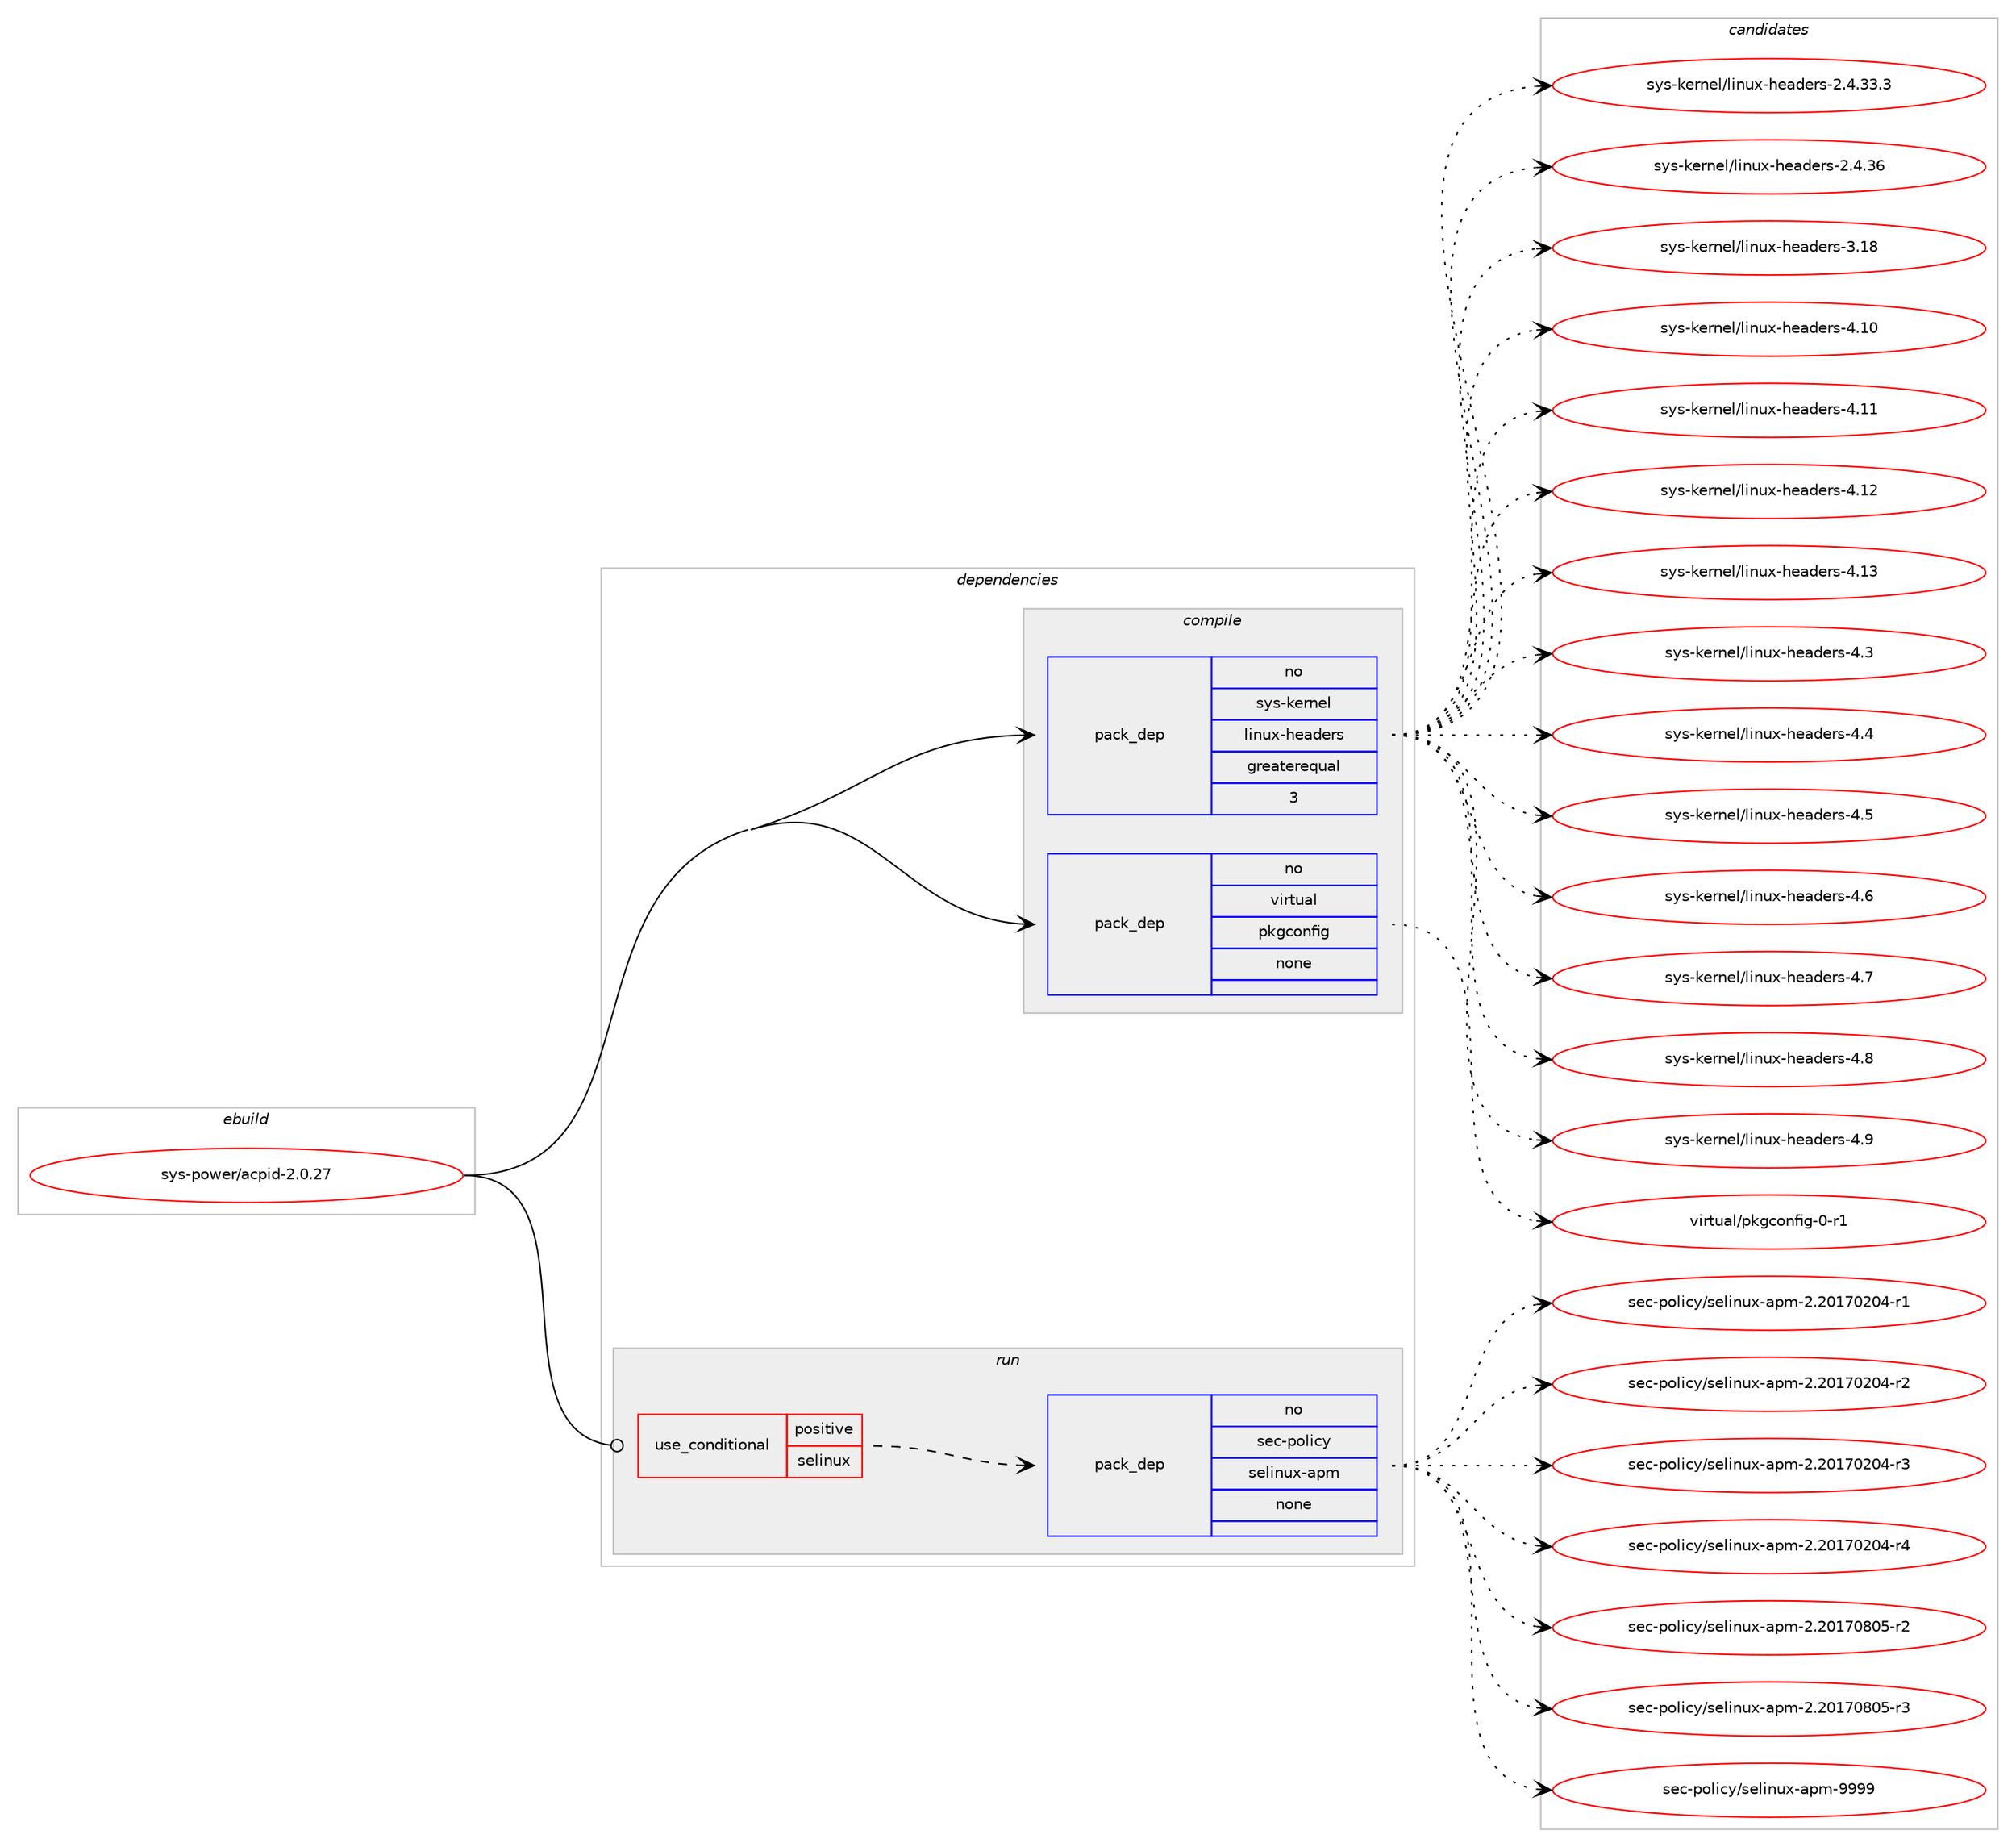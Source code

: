 digraph prolog {

# *************
# Graph options
# *************

newrank=true;
concentrate=true;
compound=true;
graph [rankdir=LR,fontname=Helvetica,fontsize=10,ranksep=1.5];#, ranksep=2.5, nodesep=0.2];
edge  [arrowhead=vee];
node  [fontname=Helvetica,fontsize=10];

# **********
# The ebuild
# **********

subgraph cluster_leftcol {
color=gray;
rank=same;
label=<<i>ebuild</i>>;
id [label="sys-power/acpid-2.0.27", color=red, width=4, href="../sys-power/acpid-2.0.27.svg"];
}

# ****************
# The dependencies
# ****************

subgraph cluster_midcol {
color=gray;
label=<<i>dependencies</i>>;
subgraph cluster_compile {
fillcolor="#eeeeee";
style=filled;
label=<<i>compile</i>>;
subgraph pack368536 {
dependency495874 [label=<<TABLE BORDER="0" CELLBORDER="1" CELLSPACING="0" CELLPADDING="4" WIDTH="220"><TR><TD ROWSPAN="6" CELLPADDING="30">pack_dep</TD></TR><TR><TD WIDTH="110">no</TD></TR><TR><TD>sys-kernel</TD></TR><TR><TD>linux-headers</TD></TR><TR><TD>greaterequal</TD></TR><TR><TD>3</TD></TR></TABLE>>, shape=none, color=blue];
}
id:e -> dependency495874:w [weight=20,style="solid",arrowhead="vee"];
subgraph pack368537 {
dependency495875 [label=<<TABLE BORDER="0" CELLBORDER="1" CELLSPACING="0" CELLPADDING="4" WIDTH="220"><TR><TD ROWSPAN="6" CELLPADDING="30">pack_dep</TD></TR><TR><TD WIDTH="110">no</TD></TR><TR><TD>virtual</TD></TR><TR><TD>pkgconfig</TD></TR><TR><TD>none</TD></TR><TR><TD></TD></TR></TABLE>>, shape=none, color=blue];
}
id:e -> dependency495875:w [weight=20,style="solid",arrowhead="vee"];
}
subgraph cluster_compileandrun {
fillcolor="#eeeeee";
style=filled;
label=<<i>compile and run</i>>;
}
subgraph cluster_run {
fillcolor="#eeeeee";
style=filled;
label=<<i>run</i>>;
subgraph cond118548 {
dependency495876 [label=<<TABLE BORDER="0" CELLBORDER="1" CELLSPACING="0" CELLPADDING="4"><TR><TD ROWSPAN="3" CELLPADDING="10">use_conditional</TD></TR><TR><TD>positive</TD></TR><TR><TD>selinux</TD></TR></TABLE>>, shape=none, color=red];
subgraph pack368538 {
dependency495877 [label=<<TABLE BORDER="0" CELLBORDER="1" CELLSPACING="0" CELLPADDING="4" WIDTH="220"><TR><TD ROWSPAN="6" CELLPADDING="30">pack_dep</TD></TR><TR><TD WIDTH="110">no</TD></TR><TR><TD>sec-policy</TD></TR><TR><TD>selinux-apm</TD></TR><TR><TD>none</TD></TR><TR><TD></TD></TR></TABLE>>, shape=none, color=blue];
}
dependency495876:e -> dependency495877:w [weight=20,style="dashed",arrowhead="vee"];
}
id:e -> dependency495876:w [weight=20,style="solid",arrowhead="odot"];
}
}

# **************
# The candidates
# **************

subgraph cluster_choices {
rank=same;
color=gray;
label=<<i>candidates</i>>;

subgraph choice368536 {
color=black;
nodesep=1;
choice11512111545107101114110101108471081051101171204510410197100101114115455046524651514651 [label="sys-kernel/linux-headers-2.4.33.3", color=red, width=4,href="../sys-kernel/linux-headers-2.4.33.3.svg"];
choice1151211154510710111411010110847108105110117120451041019710010111411545504652465154 [label="sys-kernel/linux-headers-2.4.36", color=red, width=4,href="../sys-kernel/linux-headers-2.4.36.svg"];
choice115121115451071011141101011084710810511011712045104101971001011141154551464956 [label="sys-kernel/linux-headers-3.18", color=red, width=4,href="../sys-kernel/linux-headers-3.18.svg"];
choice115121115451071011141101011084710810511011712045104101971001011141154552464948 [label="sys-kernel/linux-headers-4.10", color=red, width=4,href="../sys-kernel/linux-headers-4.10.svg"];
choice115121115451071011141101011084710810511011712045104101971001011141154552464949 [label="sys-kernel/linux-headers-4.11", color=red, width=4,href="../sys-kernel/linux-headers-4.11.svg"];
choice115121115451071011141101011084710810511011712045104101971001011141154552464950 [label="sys-kernel/linux-headers-4.12", color=red, width=4,href="../sys-kernel/linux-headers-4.12.svg"];
choice115121115451071011141101011084710810511011712045104101971001011141154552464951 [label="sys-kernel/linux-headers-4.13", color=red, width=4,href="../sys-kernel/linux-headers-4.13.svg"];
choice1151211154510710111411010110847108105110117120451041019710010111411545524651 [label="sys-kernel/linux-headers-4.3", color=red, width=4,href="../sys-kernel/linux-headers-4.3.svg"];
choice1151211154510710111411010110847108105110117120451041019710010111411545524652 [label="sys-kernel/linux-headers-4.4", color=red, width=4,href="../sys-kernel/linux-headers-4.4.svg"];
choice1151211154510710111411010110847108105110117120451041019710010111411545524653 [label="sys-kernel/linux-headers-4.5", color=red, width=4,href="../sys-kernel/linux-headers-4.5.svg"];
choice1151211154510710111411010110847108105110117120451041019710010111411545524654 [label="sys-kernel/linux-headers-4.6", color=red, width=4,href="../sys-kernel/linux-headers-4.6.svg"];
choice1151211154510710111411010110847108105110117120451041019710010111411545524655 [label="sys-kernel/linux-headers-4.7", color=red, width=4,href="../sys-kernel/linux-headers-4.7.svg"];
choice1151211154510710111411010110847108105110117120451041019710010111411545524656 [label="sys-kernel/linux-headers-4.8", color=red, width=4,href="../sys-kernel/linux-headers-4.8.svg"];
choice1151211154510710111411010110847108105110117120451041019710010111411545524657 [label="sys-kernel/linux-headers-4.9", color=red, width=4,href="../sys-kernel/linux-headers-4.9.svg"];
dependency495874:e -> choice11512111545107101114110101108471081051101171204510410197100101114115455046524651514651:w [style=dotted,weight="100"];
dependency495874:e -> choice1151211154510710111411010110847108105110117120451041019710010111411545504652465154:w [style=dotted,weight="100"];
dependency495874:e -> choice115121115451071011141101011084710810511011712045104101971001011141154551464956:w [style=dotted,weight="100"];
dependency495874:e -> choice115121115451071011141101011084710810511011712045104101971001011141154552464948:w [style=dotted,weight="100"];
dependency495874:e -> choice115121115451071011141101011084710810511011712045104101971001011141154552464949:w [style=dotted,weight="100"];
dependency495874:e -> choice115121115451071011141101011084710810511011712045104101971001011141154552464950:w [style=dotted,weight="100"];
dependency495874:e -> choice115121115451071011141101011084710810511011712045104101971001011141154552464951:w [style=dotted,weight="100"];
dependency495874:e -> choice1151211154510710111411010110847108105110117120451041019710010111411545524651:w [style=dotted,weight="100"];
dependency495874:e -> choice1151211154510710111411010110847108105110117120451041019710010111411545524652:w [style=dotted,weight="100"];
dependency495874:e -> choice1151211154510710111411010110847108105110117120451041019710010111411545524653:w [style=dotted,weight="100"];
dependency495874:e -> choice1151211154510710111411010110847108105110117120451041019710010111411545524654:w [style=dotted,weight="100"];
dependency495874:e -> choice1151211154510710111411010110847108105110117120451041019710010111411545524655:w [style=dotted,weight="100"];
dependency495874:e -> choice1151211154510710111411010110847108105110117120451041019710010111411545524656:w [style=dotted,weight="100"];
dependency495874:e -> choice1151211154510710111411010110847108105110117120451041019710010111411545524657:w [style=dotted,weight="100"];
}
subgraph choice368537 {
color=black;
nodesep=1;
choice11810511411611797108471121071039911111010210510345484511449 [label="virtual/pkgconfig-0-r1", color=red, width=4,href="../virtual/pkgconfig-0-r1.svg"];
dependency495875:e -> choice11810511411611797108471121071039911111010210510345484511449:w [style=dotted,weight="100"];
}
subgraph choice368538 {
color=black;
nodesep=1;
choice11510199451121111081059912147115101108105110117120459711210945504650484955485048524511449 [label="sec-policy/selinux-apm-2.20170204-r1", color=red, width=4,href="../sec-policy/selinux-apm-2.20170204-r1.svg"];
choice11510199451121111081059912147115101108105110117120459711210945504650484955485048524511450 [label="sec-policy/selinux-apm-2.20170204-r2", color=red, width=4,href="../sec-policy/selinux-apm-2.20170204-r2.svg"];
choice11510199451121111081059912147115101108105110117120459711210945504650484955485048524511451 [label="sec-policy/selinux-apm-2.20170204-r3", color=red, width=4,href="../sec-policy/selinux-apm-2.20170204-r3.svg"];
choice11510199451121111081059912147115101108105110117120459711210945504650484955485048524511452 [label="sec-policy/selinux-apm-2.20170204-r4", color=red, width=4,href="../sec-policy/selinux-apm-2.20170204-r4.svg"];
choice11510199451121111081059912147115101108105110117120459711210945504650484955485648534511450 [label="sec-policy/selinux-apm-2.20170805-r2", color=red, width=4,href="../sec-policy/selinux-apm-2.20170805-r2.svg"];
choice11510199451121111081059912147115101108105110117120459711210945504650484955485648534511451 [label="sec-policy/selinux-apm-2.20170805-r3", color=red, width=4,href="../sec-policy/selinux-apm-2.20170805-r3.svg"];
choice1151019945112111108105991214711510110810511011712045971121094557575757 [label="sec-policy/selinux-apm-9999", color=red, width=4,href="../sec-policy/selinux-apm-9999.svg"];
dependency495877:e -> choice11510199451121111081059912147115101108105110117120459711210945504650484955485048524511449:w [style=dotted,weight="100"];
dependency495877:e -> choice11510199451121111081059912147115101108105110117120459711210945504650484955485048524511450:w [style=dotted,weight="100"];
dependency495877:e -> choice11510199451121111081059912147115101108105110117120459711210945504650484955485048524511451:w [style=dotted,weight="100"];
dependency495877:e -> choice11510199451121111081059912147115101108105110117120459711210945504650484955485048524511452:w [style=dotted,weight="100"];
dependency495877:e -> choice11510199451121111081059912147115101108105110117120459711210945504650484955485648534511450:w [style=dotted,weight="100"];
dependency495877:e -> choice11510199451121111081059912147115101108105110117120459711210945504650484955485648534511451:w [style=dotted,weight="100"];
dependency495877:e -> choice1151019945112111108105991214711510110810511011712045971121094557575757:w [style=dotted,weight="100"];
}
}

}
